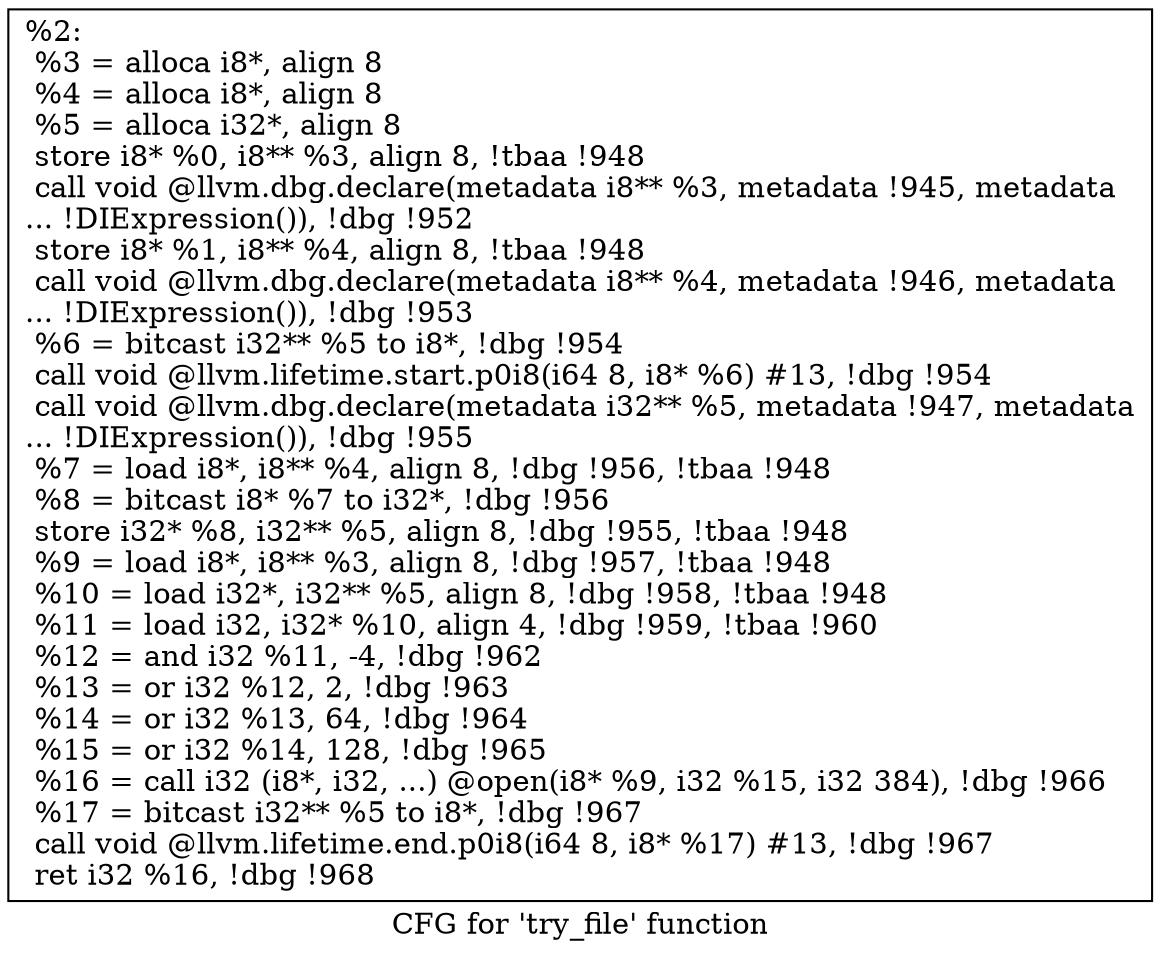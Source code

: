 digraph "CFG for 'try_file' function" {
	label="CFG for 'try_file' function";

	Node0x25b31f0 [shape=record,label="{%2:\l  %3 = alloca i8*, align 8\l  %4 = alloca i8*, align 8\l  %5 = alloca i32*, align 8\l  store i8* %0, i8** %3, align 8, !tbaa !948\l  call void @llvm.dbg.declare(metadata i8** %3, metadata !945, metadata\l... !DIExpression()), !dbg !952\l  store i8* %1, i8** %4, align 8, !tbaa !948\l  call void @llvm.dbg.declare(metadata i8** %4, metadata !946, metadata\l... !DIExpression()), !dbg !953\l  %6 = bitcast i32** %5 to i8*, !dbg !954\l  call void @llvm.lifetime.start.p0i8(i64 8, i8* %6) #13, !dbg !954\l  call void @llvm.dbg.declare(metadata i32** %5, metadata !947, metadata\l... !DIExpression()), !dbg !955\l  %7 = load i8*, i8** %4, align 8, !dbg !956, !tbaa !948\l  %8 = bitcast i8* %7 to i32*, !dbg !956\l  store i32* %8, i32** %5, align 8, !dbg !955, !tbaa !948\l  %9 = load i8*, i8** %3, align 8, !dbg !957, !tbaa !948\l  %10 = load i32*, i32** %5, align 8, !dbg !958, !tbaa !948\l  %11 = load i32, i32* %10, align 4, !dbg !959, !tbaa !960\l  %12 = and i32 %11, -4, !dbg !962\l  %13 = or i32 %12, 2, !dbg !963\l  %14 = or i32 %13, 64, !dbg !964\l  %15 = or i32 %14, 128, !dbg !965\l  %16 = call i32 (i8*, i32, ...) @open(i8* %9, i32 %15, i32 384), !dbg !966\l  %17 = bitcast i32** %5 to i8*, !dbg !967\l  call void @llvm.lifetime.end.p0i8(i64 8, i8* %17) #13, !dbg !967\l  ret i32 %16, !dbg !968\l}"];
}
